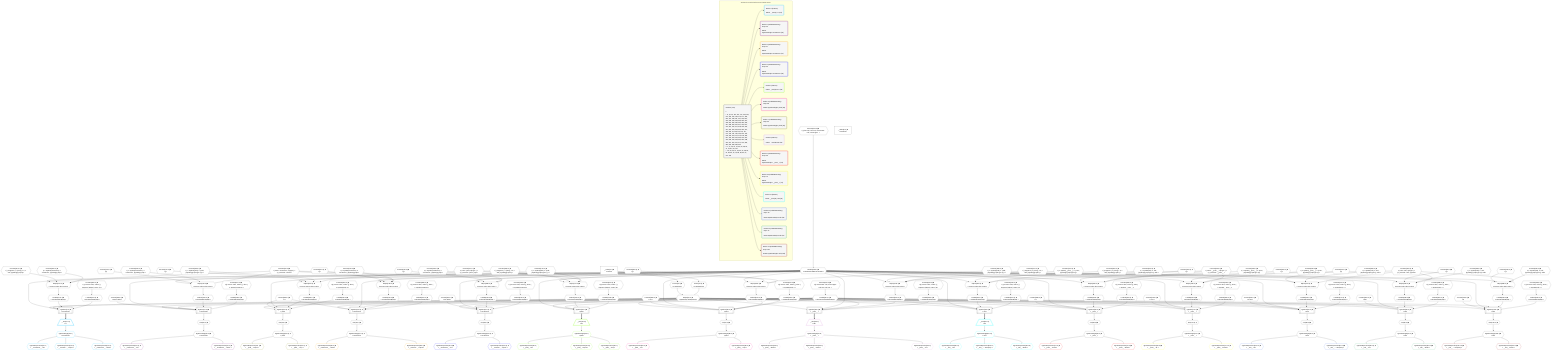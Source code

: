 %%{init: {'themeVariables': { 'fontSize': '12px'}}}%%
graph TD
    classDef path fill:#eee,stroke:#000,color:#000
    classDef plan fill:#fff,stroke-width:1px,color:#000
    classDef itemplan fill:#fff,stroke-width:2px,color:#000
    classDef unbatchedplan fill:#dff,stroke-width:1px,color:#000
    classDef sideeffectplan fill:#fcc,stroke-width:2px,color:#000
    classDef bucket fill:#f6f6f6,color:#000,stroke-width:2px,text-align:left


    %% plan dependencies
    PgSelect17[["PgSelect[17∈0] ➊<br />ᐸconstructorᐳ"]]:::plan
    Object10{{"Object[10∈0] ➊<br />ᐸ{pgSettings,withPgClient}ᐳ"}}:::plan
    Constant305{{"Constant[305∈0] ➊<br />ᐸ'Copper Wire'ᐳ"}}:::plan
    Lambda109{{"Lambda[109∈0] ➊<br />ᐸcalculateShouldReverseOrderᐳ"}}:::plan
    Lambda112{{"Lambda[112∈0] ➊<br />ᐸcalculateLimitAndOffsetSQLᐳ"}}:::plan
    Lambda131{{"Lambda[131∈0] ➊<br />ᐸcalculateOrderBySQLᐳ"}}:::plan
    Lambda136{{"Lambda[136∈0] ➊<br />ᐸcalculateOrderBySQLᐳ"}}:::plan
    Object10 & Constant305 & Lambda109 & Lambda112 & Lambda131 & Lambda136 --> PgSelect17
    PgSelect24[["PgSelect[24∈0] ➊<br />ᐸconstructorᐳ"]]:::plan
    Constant306{{"Constant[306∈0] ➊<br />ᐸ2ᐳ"}}:::plan
    Lambda145{{"Lambda[145∈0] ➊<br />ᐸcalculateOrderBySQLᐳ"}}:::plan
    Lambda150{{"Lambda[150∈0] ➊<br />ᐸcalculateOrderBySQLᐳ"}}:::plan
    Object10 & Constant306 & Lambda109 & Lambda112 & Lambda145 & Lambda150 --> PgSelect24
    PgSelect31[["PgSelect[31∈0] ➊<br />ᐸconstructorᐳ"]]:::plan
    Constant307{{"Constant[307∈0] ➊<br />ᐸ'Iron Mine'ᐳ"}}:::plan
    Lambda159{{"Lambda[159∈0] ➊<br />ᐸcalculateOrderBySQLᐳ"}}:::plan
    Lambda164{{"Lambda[164∈0] ➊<br />ᐸcalculateOrderBySQLᐳ"}}:::plan
    Object10 & Constant307 & Lambda109 & Lambda112 & Lambda159 & Lambda164 --> PgSelect31
    PgSelect45[["PgSelect[45∈0] ➊<br />ᐸyieldᐳ"]]:::plan
    Constant308{{"Constant[308∈0] ➊<br />ᐸ'UK'ᐳ"}}:::plan
    Lambda187{{"Lambda[187∈0] ➊<br />ᐸcalculateOrderBySQLᐳ"}}:::plan
    Lambda192{{"Lambda[192∈0] ➊<br />ᐸcalculateOrderBySQLᐳ"}}:::plan
    Object10 & Constant308 & Lambda109 & Lambda112 & Lambda187 & Lambda192 --> PgSelect45
    PgSelect52[["PgSelect[52∈0] ➊<br />ᐸyieldᐳ"]]:::plan
    Lambda201{{"Lambda[201∈0] ➊<br />ᐸcalculateOrderBySQLᐳ"}}:::plan
    Lambda206{{"Lambda[206∈0] ➊<br />ᐸcalculateOrderBySQLᐳ"}}:::plan
    Object10 & Constant306 & Lambda109 & Lambda112 & Lambda201 & Lambda206 --> PgSelect52
    PgSelect66[["PgSelect[66∈0] ➊<br />ᐸ__proto__ᐳ"]]:::plan
    Constant309{{"Constant[309∈0] ➊<br />ᐸ1ᐳ"}}:::plan
    Lambda229{{"Lambda[229∈0] ➊<br />ᐸcalculateOrderBySQLᐳ"}}:::plan
    Lambda234{{"Lambda[234∈0] ➊<br />ᐸcalculateOrderBySQLᐳ"}}:::plan
    Object10 & Constant309 & Lambda109 & Lambda112 & Lambda229 & Lambda234 --> PgSelect66
    PgSelect73[["PgSelect[73∈0] ➊<br />ᐸ__proto__ᐳ"]]:::plan
    Constant310{{"Constant[310∈0] ➊<br />ᐸ'VCS'ᐳ"}}:::plan
    Lambda243{{"Lambda[243∈0] ➊<br />ᐸcalculateOrderBySQLᐳ"}}:::plan
    Lambda248{{"Lambda[248∈0] ➊<br />ᐸcalculateOrderBySQLᐳ"}}:::plan
    Object10 & Constant310 & Lambda109 & Lambda112 & Lambda243 & Lambda248 --> PgSelect73
    PgSelect87[["PgSelect[87∈0] ➊<br />ᐸnullᐳ"]]:::plan
    Constant311{{"Constant[311∈0] ➊<br />ᐸ'10 am'ᐳ"}}:::plan
    Lambda271{{"Lambda[271∈0] ➊<br />ᐸcalculateOrderBySQLᐳ"}}:::plan
    Lambda276{{"Lambda[276∈0] ➊<br />ᐸcalculateOrderBySQLᐳ"}}:::plan
    Object10 & Constant311 & Lambda109 & Lambda112 & Lambda271 & Lambda276 --> PgSelect87
    PgSelect94[["PgSelect[94∈0] ➊<br />ᐸnullᐳ"]]:::plan
    Constant312{{"Constant[312∈0] ➊<br />ᐸ'flat'ᐳ"}}:::plan
    Lambda285{{"Lambda[285∈0] ➊<br />ᐸcalculateOrderBySQLᐳ"}}:::plan
    Lambda290{{"Lambda[290∈0] ➊<br />ᐸcalculateOrderBySQLᐳ"}}:::plan
    Object10 & Constant312 & Lambda109 & Lambda112 & Lambda285 & Lambda290 --> PgSelect94
    PgSelect101[["PgSelect[101∈0] ➊<br />ᐸnullᐳ"]]:::plan
    Constant313{{"Constant[313∈0] ➊<br />ᐸ3ᐳ"}}:::plan
    Lambda299{{"Lambda[299∈0] ➊<br />ᐸcalculateOrderBySQLᐳ"}}:::plan
    Lambda304{{"Lambda[304∈0] ➊<br />ᐸcalculateOrderBySQLᐳ"}}:::plan
    Object10 & Constant313 & Lambda109 & Lambda112 & Lambda299 & Lambda304 --> PgSelect101
    PgSelect7[["PgSelect[7∈0] ➊<br />ᐸconstructorᐳ"]]:::plan
    Lambda117{{"Lambda[117∈0] ➊<br />ᐸcalculateOrderBySQLᐳ"}}:::plan
    Lambda122{{"Lambda[122∈0] ➊<br />ᐸcalculateOrderBySQLᐳ"}}:::plan
    Object10 & Lambda109 & Lambda112 & Lambda117 & Lambda122 --> PgSelect7
    PgSelect37[["PgSelect[37∈0] ➊<br />ᐸyieldᐳ"]]:::plan
    Lambda173{{"Lambda[173∈0] ➊<br />ᐸcalculateOrderBySQLᐳ"}}:::plan
    Lambda178{{"Lambda[178∈0] ➊<br />ᐸcalculateOrderBySQLᐳ"}}:::plan
    Object10 & Lambda109 & Lambda112 & Lambda173 & Lambda178 --> PgSelect37
    PgSelect58[["PgSelect[58∈0] ➊<br />ᐸ__proto__ᐳ"]]:::plan
    Lambda215{{"Lambda[215∈0] ➊<br />ᐸcalculateOrderBySQLᐳ"}}:::plan
    Lambda220{{"Lambda[220∈0] ➊<br />ᐸcalculateOrderBySQLᐳ"}}:::plan
    Object10 & Lambda109 & Lambda112 & Lambda215 & Lambda220 --> PgSelect58
    PgSelect79[["PgSelect[79∈0] ➊<br />ᐸnullᐳ"]]:::plan
    Lambda257{{"Lambda[257∈0] ➊<br />ᐸcalculateOrderBySQLᐳ"}}:::plan
    Lambda262{{"Lambda[262∈0] ➊<br />ᐸcalculateOrderBySQLᐳ"}}:::plan
    Object10 & Lambda109 & Lambda112 & Lambda257 & Lambda262 --> PgSelect79
    Object116{{"Object[116∈0] ➊<br />ᐸ{reverse,orders,alias,codec}ᐳ"}}:::plan
    Constant113{{"Constant[113∈0] ➊<br />ᐸ[ { fragment: { n: [Array], f: 0, c: 266, [Symbol(pg-sql2-tyᐳ"}}:::plan
    Constant114{{"Constant[114∈0] ➊<br />ᐸ{ s: Symbol(constructor), n: 'constructor', [Symbol(pg-sql2-ᐳ"}}:::plan
    Constant115{{"Constant[115∈0] ➊<br />ᐸ{ name: 'constructor', sqlType: { t: '”js_reserved”.”construᐳ"}}:::plan
    Lambda109 & Constant113 & Constant114 & Constant115 --> Object116
    Object130{{"Object[130∈0] ➊<br />ᐸ{reverse,orders,alias,codec}ᐳ"}}:::plan
    Constant127{{"Constant[127∈0] ➊<br />ᐸ[]ᐳ"}}:::plan
    Constant128{{"Constant[128∈0] ➊<br />ᐸ{ s: Symbol(constructor), n: 'constructor', [Symbol(pg-sql2-ᐳ"}}:::plan
    Lambda109 & Constant127 & Constant128 & Constant115 --> Object130
    Object144{{"Object[144∈0] ➊<br />ᐸ{reverse,orders,alias,codec}ᐳ"}}:::plan
    Constant141{{"Constant[141∈0] ➊<br />ᐸ[]ᐳ"}}:::plan
    Constant142{{"Constant[142∈0] ➊<br />ᐸ{ s: Symbol(constructor), n: 'constructor', [Symbol(pg-sql2-ᐳ"}}:::plan
    Lambda109 & Constant141 & Constant142 & Constant115 --> Object144
    Object158{{"Object[158∈0] ➊<br />ᐸ{reverse,orders,alias,codec}ᐳ"}}:::plan
    Constant155{{"Constant[155∈0] ➊<br />ᐸ[]ᐳ"}}:::plan
    Constant156{{"Constant[156∈0] ➊<br />ᐸ{ s: Symbol(constructor), n: 'constructor', [Symbol(pg-sql2-ᐳ"}}:::plan
    Lambda109 & Constant155 & Constant156 & Constant115 --> Object158
    Object172{{"Object[172∈0] ➊<br />ᐸ{reverse,orders,alias,codec}ᐳ"}}:::plan
    Constant169{{"Constant[169∈0] ➊<br />ᐸ[ { fragment: { n: [Array], f: 0, c: 266, [Symbol(pg-sql2-tyᐳ"}}:::plan
    Constant170{{"Constant[170∈0] ➊<br />ᐸ{ s: Symbol(yield), n: 'yield', [Symbol(pg-sql2-type-1)]: 'Iᐳ"}}:::plan
    Constant171{{"Constant[171∈0] ➊<br />ᐸ{ name: 'yield', sqlType: { t: '”js_reserved”.”yield”', [Symᐳ"}}:::plan
    Lambda109 & Constant169 & Constant170 & Constant171 --> Object172
    Object186{{"Object[186∈0] ➊<br />ᐸ{reverse,orders,alias,codec}ᐳ"}}:::plan
    Constant183{{"Constant[183∈0] ➊<br />ᐸ[]ᐳ"}}:::plan
    Constant184{{"Constant[184∈0] ➊<br />ᐸ{ s: Symbol(yield), n: 'yield', [Symbol(pg-sql2-type-1)]: 'Iᐳ"}}:::plan
    Lambda109 & Constant183 & Constant184 & Constant171 --> Object186
    Object200{{"Object[200∈0] ➊<br />ᐸ{reverse,orders,alias,codec}ᐳ"}}:::plan
    Constant197{{"Constant[197∈0] ➊<br />ᐸ[]ᐳ"}}:::plan
    Constant198{{"Constant[198∈0] ➊<br />ᐸ{ s: Symbol(yield), n: 'yield', [Symbol(pg-sql2-type-1)]: 'Iᐳ"}}:::plan
    Lambda109 & Constant197 & Constant198 & Constant171 --> Object200
    Object214{{"Object[214∈0] ➊<br />ᐸ{reverse,orders,alias,codec}ᐳ"}}:::plan
    Constant211{{"Constant[211∈0] ➊<br />ᐸ[ { fragment: { n: [Array], f: 0, c: 266, [Symbol(pg-sql2-tyᐳ"}}:::plan
    Constant212{{"Constant[212∈0] ➊<br />ᐸ{ s: Symbol(__proto__), n: 'proto', [Symbol(pg-sql2-type-1)]ᐳ"}}:::plan
    Constant213{{"Constant[213∈0] ➊<br />ᐸ{ name: '__proto__', sqlType: { t: '”js_reserved”.”__proto__ᐳ"}}:::plan
    Lambda109 & Constant211 & Constant212 & Constant213 --> Object214
    Object228{{"Object[228∈0] ➊<br />ᐸ{reverse,orders,alias,codec}ᐳ"}}:::plan
    Constant225{{"Constant[225∈0] ➊<br />ᐸ[]ᐳ"}}:::plan
    Constant226{{"Constant[226∈0] ➊<br />ᐸ{ s: Symbol(__proto__), n: 'proto', [Symbol(pg-sql2-type-1)]ᐳ"}}:::plan
    Lambda109 & Constant225 & Constant226 & Constant213 --> Object228
    Object242{{"Object[242∈0] ➊<br />ᐸ{reverse,orders,alias,codec}ᐳ"}}:::plan
    Constant239{{"Constant[239∈0] ➊<br />ᐸ[]ᐳ"}}:::plan
    Constant240{{"Constant[240∈0] ➊<br />ᐸ{ s: Symbol(__proto__), n: 'proto', [Symbol(pg-sql2-type-1)]ᐳ"}}:::plan
    Lambda109 & Constant239 & Constant240 & Constant213 --> Object242
    Object256{{"Object[256∈0] ➊<br />ᐸ{reverse,orders,alias,codec}ᐳ"}}:::plan
    Constant253{{"Constant[253∈0] ➊<br />ᐸ[ { fragment: { n: [Array], f: 0, c: 266, [Symbol(pg-sql2-tyᐳ"}}:::plan
    Constant254{{"Constant[254∈0] ➊<br />ᐸ{ s: Symbol(null), n: 'null', [Symbol(pg-sql2-type-1)]: 'IDEᐳ"}}:::plan
    Constant255{{"Constant[255∈0] ➊<br />ᐸ{ name: 'null', sqlType: { t: '”js_reserved”.”null”', [Symboᐳ"}}:::plan
    Lambda109 & Constant253 & Constant254 & Constant255 --> Object256
    Object270{{"Object[270∈0] ➊<br />ᐸ{reverse,orders,alias,codec}ᐳ"}}:::plan
    Constant267{{"Constant[267∈0] ➊<br />ᐸ[]ᐳ"}}:::plan
    Constant268{{"Constant[268∈0] ➊<br />ᐸ{ s: Symbol(null), n: 'null', [Symbol(pg-sql2-type-1)]: 'IDEᐳ"}}:::plan
    Lambda109 & Constant267 & Constant268 & Constant255 --> Object270
    Object284{{"Object[284∈0] ➊<br />ᐸ{reverse,orders,alias,codec}ᐳ"}}:::plan
    Constant281{{"Constant[281∈0] ➊<br />ᐸ[]ᐳ"}}:::plan
    Constant282{{"Constant[282∈0] ➊<br />ᐸ{ s: Symbol(null), n: 'null', [Symbol(pg-sql2-type-1)]: 'IDEᐳ"}}:::plan
    Lambda109 & Constant281 & Constant282 & Constant255 --> Object284
    Object298{{"Object[298∈0] ➊<br />ᐸ{reverse,orders,alias,codec}ᐳ"}}:::plan
    Constant295{{"Constant[295∈0] ➊<br />ᐸ[]ᐳ"}}:::plan
    Constant296{{"Constant[296∈0] ➊<br />ᐸ{ s: Symbol(null), n: 'null', [Symbol(pg-sql2-type-1)]: 'IDEᐳ"}}:::plan
    Lambda109 & Constant295 & Constant296 & Constant255 --> Object298
    Access8{{"Access[8∈0] ➊<br />ᐸ2.pgSettingsᐳ"}}:::plan
    Access9{{"Access[9∈0] ➊<br />ᐸ2.withPgClientᐳ"}}:::plan
    Access8 & Access9 --> Object10
    __Value2["__Value[2∈0] ➊<br />ᐸcontextᐳ"]:::plan
    __Value2 --> Access8
    __Value2 --> Access9
    First19{{"First[19∈0] ➊"}}:::plan
    PgSelect17 --> First19
    PgSelectSingle20{{"PgSelectSingle[20∈0] ➊<br />ᐸconstructorᐳ"}}:::plan
    First19 --> PgSelectSingle20
    First26{{"First[26∈0] ➊"}}:::plan
    PgSelect24 --> First26
    PgSelectSingle27{{"PgSelectSingle[27∈0] ➊<br />ᐸconstructorᐳ"}}:::plan
    First26 --> PgSelectSingle27
    First33{{"First[33∈0] ➊"}}:::plan
    PgSelect31 --> First33
    PgSelectSingle34{{"PgSelectSingle[34∈0] ➊<br />ᐸconstructorᐳ"}}:::plan
    First33 --> PgSelectSingle34
    First47{{"First[47∈0] ➊"}}:::plan
    PgSelect45 --> First47
    PgSelectSingle48{{"PgSelectSingle[48∈0] ➊<br />ᐸyieldᐳ"}}:::plan
    First47 --> PgSelectSingle48
    First54{{"First[54∈0] ➊"}}:::plan
    PgSelect52 --> First54
    PgSelectSingle55{{"PgSelectSingle[55∈0] ➊<br />ᐸyieldᐳ"}}:::plan
    First54 --> PgSelectSingle55
    First68{{"First[68∈0] ➊"}}:::plan
    PgSelect66 --> First68
    PgSelectSingle69{{"PgSelectSingle[69∈0] ➊<br />ᐸ__proto__ᐳ"}}:::plan
    First68 --> PgSelectSingle69
    First75{{"First[75∈0] ➊"}}:::plan
    PgSelect73 --> First75
    PgSelectSingle76{{"PgSelectSingle[76∈0] ➊<br />ᐸ__proto__ᐳ"}}:::plan
    First75 --> PgSelectSingle76
    First89{{"First[89∈0] ➊"}}:::plan
    PgSelect87 --> First89
    PgSelectSingle90{{"PgSelectSingle[90∈0] ➊<br />ᐸnullᐳ"}}:::plan
    First89 --> PgSelectSingle90
    First96{{"First[96∈0] ➊"}}:::plan
    PgSelect94 --> First96
    PgSelectSingle97{{"PgSelectSingle[97∈0] ➊<br />ᐸnullᐳ"}}:::plan
    First96 --> PgSelectSingle97
    First103{{"First[103∈0] ➊"}}:::plan
    PgSelect101 --> First103
    PgSelectSingle104{{"PgSelectSingle[104∈0] ➊<br />ᐸnullᐳ"}}:::plan
    First103 --> PgSelectSingle104
    Constant314{{"Constant[314∈0] ➊<br />ᐸ§{ first: null, last: null, cursorLower: null, cursorUpper: ᐳ"}}:::plan
    Constant314 --> Lambda109
    Constant315{{"Constant[315∈0] ➊<br />ᐸ§{ cursorLower: null, cursorUpper: null, first: null, last: ᐳ"}}:::plan
    Constant315 --> Lambda112
    Object116 --> Lambda117
    Constant316{{"Constant[316∈0] ➊<br />ᐸ§{ reverse: false, orders: [ { fragment: [Object], codec: [Oᐳ"}}:::plan
    Constant316 --> Lambda122
    Object130 --> Lambda131
    Constant317{{"Constant[317∈0] ➊<br />ᐸ§{ reverse: false, orders: [], alias: { s: Symbol(constructoᐳ"}}:::plan
    Constant317 --> Lambda136
    Object144 --> Lambda145
    Constant318{{"Constant[318∈0] ➊<br />ᐸ§{ reverse: false, orders: [], alias: { s: Symbol(constructoᐳ"}}:::plan
    Constant318 --> Lambda150
    Object158 --> Lambda159
    Constant319{{"Constant[319∈0] ➊<br />ᐸ§{ reverse: false, orders: [], alias: { s: Symbol(constructoᐳ"}}:::plan
    Constant319 --> Lambda164
    Object172 --> Lambda173
    Constant320{{"Constant[320∈0] ➊<br />ᐸ§{ reverse: false, orders: [ { fragment: [Object], codec: [Oᐳ"}}:::plan
    Constant320 --> Lambda178
    Object186 --> Lambda187
    Constant321{{"Constant[321∈0] ➊<br />ᐸ§{ reverse: false, orders: [], alias: { s: Symbol(yield), n:ᐳ"}}:::plan
    Constant321 --> Lambda192
    Object200 --> Lambda201
    Constant322{{"Constant[322∈0] ➊<br />ᐸ§{ reverse: false, orders: [], alias: { s: Symbol(yield), n:ᐳ"}}:::plan
    Constant322 --> Lambda206
    Object214 --> Lambda215
    Constant323{{"Constant[323∈0] ➊<br />ᐸ§{ reverse: false, orders: [ { fragment: [Object], codec: [Oᐳ"}}:::plan
    Constant323 --> Lambda220
    Object228 --> Lambda229
    Constant324{{"Constant[324∈0] ➊<br />ᐸ§{ reverse: false, orders: [], alias: { s: Symbol(__proto__)ᐳ"}}:::plan
    Constant324 --> Lambda234
    Object242 --> Lambda243
    Constant325{{"Constant[325∈0] ➊<br />ᐸ§{ reverse: false, orders: [], alias: { s: Symbol(__proto__)ᐳ"}}:::plan
    Constant325 --> Lambda248
    Object256 --> Lambda257
    Constant326{{"Constant[326∈0] ➊<br />ᐸ§{ reverse: false, orders: [ { fragment: [Object], codec: [Oᐳ"}}:::plan
    Constant326 --> Lambda262
    Object270 --> Lambda271
    Constant327{{"Constant[327∈0] ➊<br />ᐸ§{ reverse: false, orders: [], alias: { s: Symbol(null), n: ᐳ"}}:::plan
    Constant327 --> Lambda276
    Object284 --> Lambda285
    Constant328{{"Constant[328∈0] ➊<br />ᐸ§{ reverse: false, orders: [], alias: { s: Symbol(null), n: ᐳ"}}:::plan
    Constant328 --> Lambda290
    Object298 --> Lambda299
    Constant329{{"Constant[329∈0] ➊<br />ᐸ§{ reverse: false, orders: [], alias: { s: Symbol(null), n: ᐳ"}}:::plan
    Constant329 --> Lambda304
    __Value4["__Value[4∈0] ➊<br />ᐸrootValueᐳ"]:::plan
    __Item11[/"__Item[11∈1]<br />ᐸ7ᐳ"\]:::itemplan
    PgSelect7 ==> __Item11
    PgSelectSingle12{{"PgSelectSingle[12∈1]<br />ᐸconstructorᐳ"}}:::plan
    __Item11 --> PgSelectSingle12
    PgClassExpression13{{"PgClassExpression[13∈1]<br />ᐸ__constructor__.”name”ᐳ"}}:::plan
    PgSelectSingle12 --> PgClassExpression13
    PgClassExpression14{{"PgClassExpression[14∈1]<br />ᐸ__construc..._.”export”ᐳ"}}:::plan
    PgSelectSingle12 --> PgClassExpression14
    PgClassExpression15{{"PgClassExpression[15∈1]<br />ᐸ__constructor__.”id”ᐳ"}}:::plan
    PgSelectSingle12 --> PgClassExpression15
    PgClassExpression21{{"PgClassExpression[21∈2] ➊<br />ᐸ__constructor__.”name”ᐳ"}}:::plan
    PgSelectSingle20 --> PgClassExpression21
    PgClassExpression22{{"PgClassExpression[22∈2] ➊<br />ᐸ__constructor__.”id”ᐳ"}}:::plan
    PgSelectSingle20 --> PgClassExpression22
    PgClassExpression28{{"PgClassExpression[28∈3] ➊<br />ᐸ__construc..._.”export”ᐳ"}}:::plan
    PgSelectSingle27 --> PgClassExpression28
    PgClassExpression29{{"PgClassExpression[29∈3] ➊<br />ᐸ__constructor__.”name”ᐳ"}}:::plan
    PgSelectSingle27 --> PgClassExpression29
    PgClassExpression35{{"PgClassExpression[35∈4] ➊<br />ᐸ__construc..._.”export”ᐳ"}}:::plan
    PgSelectSingle34 --> PgClassExpression35
    PgClassExpression36{{"PgClassExpression[36∈4] ➊<br />ᐸ__constructor__.”id”ᐳ"}}:::plan
    PgSelectSingle34 --> PgClassExpression36
    __Item39[/"__Item[39∈5]<br />ᐸ37ᐳ"\]:::itemplan
    PgSelect37 ==> __Item39
    PgSelectSingle40{{"PgSelectSingle[40∈5]<br />ᐸyieldᐳ"}}:::plan
    __Item39 --> PgSelectSingle40
    PgClassExpression41{{"PgClassExpression[41∈5]<br />ᐸ__yield__.”crop”ᐳ"}}:::plan
    PgSelectSingle40 --> PgClassExpression41
    PgClassExpression42{{"PgClassExpression[42∈5]<br />ᐸ__yield__.”export”ᐳ"}}:::plan
    PgSelectSingle40 --> PgClassExpression42
    PgClassExpression43{{"PgClassExpression[43∈5]<br />ᐸ__yield__.”id”ᐳ"}}:::plan
    PgSelectSingle40 --> PgClassExpression43
    PgClassExpression49{{"PgClassExpression[49∈6] ➊<br />ᐸ__yield__.”crop”ᐳ"}}:::plan
    PgSelectSingle48 --> PgClassExpression49
    PgClassExpression50{{"PgClassExpression[50∈6] ➊<br />ᐸ__yield__.”id”ᐳ"}}:::plan
    PgSelectSingle48 --> PgClassExpression50
    PgClassExpression56{{"PgClassExpression[56∈7] ➊<br />ᐸ__yield__.”crop”ᐳ"}}:::plan
    PgSelectSingle55 --> PgClassExpression56
    PgClassExpression57{{"PgClassExpression[57∈7] ➊<br />ᐸ__yield__.”export”ᐳ"}}:::plan
    PgSelectSingle55 --> PgClassExpression57
    __Item60[/"__Item[60∈8]<br />ᐸ58ᐳ"\]:::itemplan
    PgSelect58 ==> __Item60
    PgSelectSingle61{{"PgSelectSingle[61∈8]<br />ᐸ__proto__ᐳ"}}:::plan
    __Item60 --> PgSelectSingle61
    PgClassExpression62{{"PgClassExpression[62∈8]<br />ᐸ__proto__.”id”ᐳ"}}:::plan
    PgSelectSingle61 --> PgClassExpression62
    PgClassExpression63{{"PgClassExpression[63∈8]<br />ᐸ__proto__.”name”ᐳ"}}:::plan
    PgSelectSingle61 --> PgClassExpression63
    PgClassExpression64{{"PgClassExpression[64∈8]<br />ᐸ__proto__.”brand”ᐳ"}}:::plan
    PgSelectSingle61 --> PgClassExpression64
    PgClassExpression70{{"PgClassExpression[70∈9] ➊<br />ᐸ__proto__.”brand”ᐳ"}}:::plan
    PgSelectSingle69 --> PgClassExpression70
    PgClassExpression71{{"PgClassExpression[71∈9] ➊<br />ᐸ__proto__.”name”ᐳ"}}:::plan
    PgSelectSingle69 --> PgClassExpression71
    PgClassExpression77{{"PgClassExpression[77∈10] ➊<br />ᐸ__proto__.”brand”ᐳ"}}:::plan
    PgSelectSingle76 --> PgClassExpression77
    PgClassExpression78{{"PgClassExpression[78∈10] ➊<br />ᐸ__proto__.”id”ᐳ"}}:::plan
    PgSelectSingle76 --> PgClassExpression78
    __Item81[/"__Item[81∈11]<br />ᐸ79ᐳ"\]:::itemplan
    PgSelect79 ==> __Item81
    PgSelectSingle82{{"PgSelectSingle[82∈11]<br />ᐸnullᐳ"}}:::plan
    __Item81 --> PgSelectSingle82
    PgClassExpression83{{"PgClassExpression[83∈11]<br />ᐸ__null__.”break”ᐳ"}}:::plan
    PgSelectSingle82 --> PgClassExpression83
    PgClassExpression84{{"PgClassExpression[84∈11]<br />ᐸ__null__.”...nProperty”ᐳ"}}:::plan
    PgSelectSingle82 --> PgClassExpression84
    PgClassExpression85{{"PgClassExpression[85∈11]<br />ᐸ__null__.”id”ᐳ"}}:::plan
    PgSelectSingle82 --> PgClassExpression85
    PgClassExpression91{{"PgClassExpression[91∈12] ➊<br />ᐸ__null__.”...nProperty”ᐳ"}}:::plan
    PgSelectSingle90 --> PgClassExpression91
    PgClassExpression92{{"PgClassExpression[92∈12] ➊<br />ᐸ__null__.”id”ᐳ"}}:::plan
    PgSelectSingle90 --> PgClassExpression92
    PgClassExpression98{{"PgClassExpression[98∈13] ➊<br />ᐸ__null__.”break”ᐳ"}}:::plan
    PgSelectSingle97 --> PgClassExpression98
    PgClassExpression99{{"PgClassExpression[99∈13] ➊<br />ᐸ__null__.”id”ᐳ"}}:::plan
    PgSelectSingle97 --> PgClassExpression99
    PgClassExpression105{{"PgClassExpression[105∈14] ➊<br />ᐸ__null__.”break”ᐳ"}}:::plan
    PgSelectSingle104 --> PgClassExpression105
    PgClassExpression106{{"PgClassExpression[106∈14] ➊<br />ᐸ__null__.”...nProperty”ᐳ"}}:::plan
    PgSelectSingle104 --> PgClassExpression106

    %% define steps

    subgraph "Buckets for queries/v4/js-reserved-table-names"
    Bucket0("Bucket 0 (root)<br /><br />1: <br />ᐳ: 8, 9, 113, 114, 115, 127, 128, 141, 142, 155, 156, 169, 170, 171, 183, 184, 197, 198, 211, 212, 213, 225, 226, 239, 240, 253, 254, 255, 267, 268, 281, 282, 295, 296, 305, 306, 307, 308, 309, 310, 311, 312, 313, 314, 315, 316, 317, 318, 319, 320, 321, 322, 323, 324, 325, 326, 327, 328, 329, 10, 109, 112, 116, 117, 122, 130, 131, 136, 144, 145, 150, 158, 159, 164, 172, 173, 178, 186, 187, 192, 200, 201, 206, 214, 215, 220, 228, 229, 234, 242, 243, 248, 256, 257, 262, 270, 271, 276, 284, 285, 290, 298, 299, 304<br />2: 7, 17, 24, 31, 37, 45, 52, 58, 66, 73, 79, 87, 94, 101<br />ᐳ: 19, 20, 26, 27, 33, 34, 47, 48, 54, 55, 68, 69, 75, 76, 89, 90, 96, 97, 103, 104"):::bucket
    classDef bucket0 stroke:#696969
    class Bucket0,__Value2,__Value4,PgSelect7,Access8,Access9,Object10,PgSelect17,First19,PgSelectSingle20,PgSelect24,First26,PgSelectSingle27,PgSelect31,First33,PgSelectSingle34,PgSelect37,PgSelect45,First47,PgSelectSingle48,PgSelect52,First54,PgSelectSingle55,PgSelect58,PgSelect66,First68,PgSelectSingle69,PgSelect73,First75,PgSelectSingle76,PgSelect79,PgSelect87,First89,PgSelectSingle90,PgSelect94,First96,PgSelectSingle97,PgSelect101,First103,PgSelectSingle104,Lambda109,Lambda112,Constant113,Constant114,Constant115,Object116,Lambda117,Lambda122,Constant127,Constant128,Object130,Lambda131,Lambda136,Constant141,Constant142,Object144,Lambda145,Lambda150,Constant155,Constant156,Object158,Lambda159,Lambda164,Constant169,Constant170,Constant171,Object172,Lambda173,Lambda178,Constant183,Constant184,Object186,Lambda187,Lambda192,Constant197,Constant198,Object200,Lambda201,Lambda206,Constant211,Constant212,Constant213,Object214,Lambda215,Lambda220,Constant225,Constant226,Object228,Lambda229,Lambda234,Constant239,Constant240,Object242,Lambda243,Lambda248,Constant253,Constant254,Constant255,Object256,Lambda257,Lambda262,Constant267,Constant268,Object270,Lambda271,Lambda276,Constant281,Constant282,Object284,Lambda285,Lambda290,Constant295,Constant296,Object298,Lambda299,Lambda304,Constant305,Constant306,Constant307,Constant308,Constant309,Constant310,Constant311,Constant312,Constant313,Constant314,Constant315,Constant316,Constant317,Constant318,Constant319,Constant320,Constant321,Constant322,Constant323,Constant324,Constant325,Constant326,Constant327,Constant328,Constant329 bucket0
    Bucket1("Bucket 1 (listItem)<br /><br />ROOT __Item{1}ᐸ7ᐳ[11]"):::bucket
    classDef bucket1 stroke:#00bfff
    class Bucket1,__Item11,PgSelectSingle12,PgClassExpression13,PgClassExpression14,PgClassExpression15 bucket1
    Bucket2("Bucket 2 (nullableBoundary)<br />Deps: 20<br /><br />ROOT PgSelectSingleᐸconstructorᐳ[20]"):::bucket
    classDef bucket2 stroke:#7f007f
    class Bucket2,PgClassExpression21,PgClassExpression22 bucket2
    Bucket3("Bucket 3 (nullableBoundary)<br />Deps: 27<br /><br />ROOT PgSelectSingleᐸconstructorᐳ[27]"):::bucket
    classDef bucket3 stroke:#ffa500
    class Bucket3,PgClassExpression28,PgClassExpression29 bucket3
    Bucket4("Bucket 4 (nullableBoundary)<br />Deps: 34<br /><br />ROOT PgSelectSingleᐸconstructorᐳ[34]"):::bucket
    classDef bucket4 stroke:#0000ff
    class Bucket4,PgClassExpression35,PgClassExpression36 bucket4
    Bucket5("Bucket 5 (listItem)<br /><br />ROOT __Item{5}ᐸ37ᐳ[39]"):::bucket
    classDef bucket5 stroke:#7fff00
    class Bucket5,__Item39,PgSelectSingle40,PgClassExpression41,PgClassExpression42,PgClassExpression43 bucket5
    Bucket6("Bucket 6 (nullableBoundary)<br />Deps: 48<br /><br />ROOT PgSelectSingleᐸyieldᐳ[48]"):::bucket
    classDef bucket6 stroke:#ff1493
    class Bucket6,PgClassExpression49,PgClassExpression50 bucket6
    Bucket7("Bucket 7 (nullableBoundary)<br />Deps: 55<br /><br />ROOT PgSelectSingleᐸyieldᐳ[55]"):::bucket
    classDef bucket7 stroke:#808000
    class Bucket7,PgClassExpression56,PgClassExpression57 bucket7
    Bucket8("Bucket 8 (listItem)<br /><br />ROOT __Item{8}ᐸ58ᐳ[60]"):::bucket
    classDef bucket8 stroke:#dda0dd
    class Bucket8,__Item60,PgSelectSingle61,PgClassExpression62,PgClassExpression63,PgClassExpression64 bucket8
    Bucket9("Bucket 9 (nullableBoundary)<br />Deps: 69<br /><br />ROOT PgSelectSingleᐸ__proto__ᐳ[69]"):::bucket
    classDef bucket9 stroke:#ff0000
    class Bucket9,PgClassExpression70,PgClassExpression71 bucket9
    Bucket10("Bucket 10 (nullableBoundary)<br />Deps: 76<br /><br />ROOT PgSelectSingleᐸ__proto__ᐳ[76]"):::bucket
    classDef bucket10 stroke:#ffff00
    class Bucket10,PgClassExpression77,PgClassExpression78 bucket10
    Bucket11("Bucket 11 (listItem)<br /><br />ROOT __Item{11}ᐸ79ᐳ[81]"):::bucket
    classDef bucket11 stroke:#00ffff
    class Bucket11,__Item81,PgSelectSingle82,PgClassExpression83,PgClassExpression84,PgClassExpression85 bucket11
    Bucket12("Bucket 12 (nullableBoundary)<br />Deps: 90<br /><br />ROOT PgSelectSingleᐸnullᐳ[90]"):::bucket
    classDef bucket12 stroke:#4169e1
    class Bucket12,PgClassExpression91,PgClassExpression92 bucket12
    Bucket13("Bucket 13 (nullableBoundary)<br />Deps: 97<br /><br />ROOT PgSelectSingleᐸnullᐳ[97]"):::bucket
    classDef bucket13 stroke:#3cb371
    class Bucket13,PgClassExpression98,PgClassExpression99 bucket13
    Bucket14("Bucket 14 (nullableBoundary)<br />Deps: 104<br /><br />ROOT PgSelectSingleᐸnullᐳ[104]"):::bucket
    classDef bucket14 stroke:#a52a2a
    class Bucket14,PgClassExpression105,PgClassExpression106 bucket14
    Bucket0 --> Bucket1 & Bucket2 & Bucket3 & Bucket4 & Bucket5 & Bucket6 & Bucket7 & Bucket8 & Bucket9 & Bucket10 & Bucket11 & Bucket12 & Bucket13 & Bucket14
    end